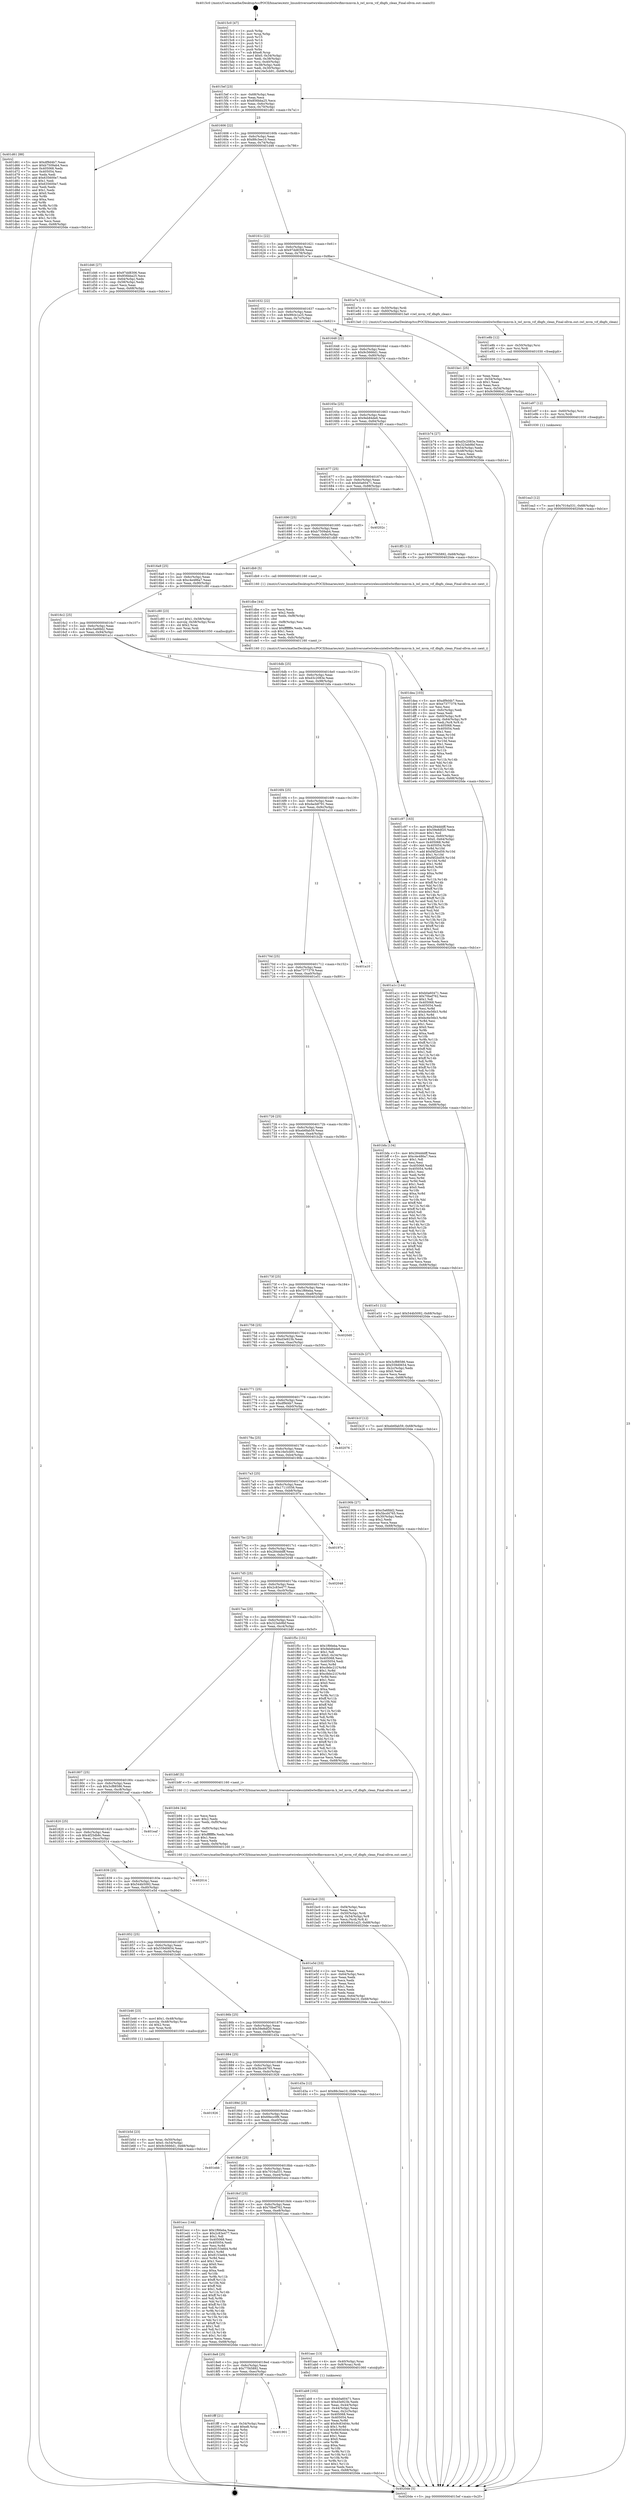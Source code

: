 digraph "0x4015c0" {
  label = "0x4015c0 (/mnt/c/Users/mathe/Desktop/tcc/POCII/binaries/extr_linuxdriversnetwirelessinteliwlwifimvmmvm.h_iwl_mvm_vif_dbgfs_clean_Final-ollvm.out::main(0))"
  labelloc = "t"
  node[shape=record]

  Entry [label="",width=0.3,height=0.3,shape=circle,fillcolor=black,style=filled]
  "0x4015ef" [label="{
     0x4015ef [23]\l
     | [instrs]\l
     &nbsp;&nbsp;0x4015ef \<+3\>: mov -0x68(%rbp),%eax\l
     &nbsp;&nbsp;0x4015f2 \<+2\>: mov %eax,%ecx\l
     &nbsp;&nbsp;0x4015f4 \<+6\>: sub $0x856bba25,%ecx\l
     &nbsp;&nbsp;0x4015fa \<+3\>: mov %eax,-0x6c(%rbp)\l
     &nbsp;&nbsp;0x4015fd \<+3\>: mov %ecx,-0x70(%rbp)\l
     &nbsp;&nbsp;0x401600 \<+6\>: je 0000000000401d61 \<main+0x7a1\>\l
  }"]
  "0x401d61" [label="{
     0x401d61 [88]\l
     | [instrs]\l
     &nbsp;&nbsp;0x401d61 \<+5\>: mov $0xdf9d4b7,%eax\l
     &nbsp;&nbsp;0x401d66 \<+5\>: mov $0xb7509ab4,%ecx\l
     &nbsp;&nbsp;0x401d6b \<+7\>: mov 0x405068,%edx\l
     &nbsp;&nbsp;0x401d72 \<+7\>: mov 0x405054,%esi\l
     &nbsp;&nbsp;0x401d79 \<+2\>: mov %edx,%edi\l
     &nbsp;&nbsp;0x401d7b \<+6\>: add $0x635600e7,%edi\l
     &nbsp;&nbsp;0x401d81 \<+3\>: sub $0x1,%edi\l
     &nbsp;&nbsp;0x401d84 \<+6\>: sub $0x635600e7,%edi\l
     &nbsp;&nbsp;0x401d8a \<+3\>: imul %edi,%edx\l
     &nbsp;&nbsp;0x401d8d \<+3\>: and $0x1,%edx\l
     &nbsp;&nbsp;0x401d90 \<+3\>: cmp $0x0,%edx\l
     &nbsp;&nbsp;0x401d93 \<+4\>: sete %r8b\l
     &nbsp;&nbsp;0x401d97 \<+3\>: cmp $0xa,%esi\l
     &nbsp;&nbsp;0x401d9a \<+4\>: setl %r9b\l
     &nbsp;&nbsp;0x401d9e \<+3\>: mov %r8b,%r10b\l
     &nbsp;&nbsp;0x401da1 \<+3\>: and %r9b,%r10b\l
     &nbsp;&nbsp;0x401da4 \<+3\>: xor %r9b,%r8b\l
     &nbsp;&nbsp;0x401da7 \<+3\>: or %r8b,%r10b\l
     &nbsp;&nbsp;0x401daa \<+4\>: test $0x1,%r10b\l
     &nbsp;&nbsp;0x401dae \<+3\>: cmovne %ecx,%eax\l
     &nbsp;&nbsp;0x401db1 \<+3\>: mov %eax,-0x68(%rbp)\l
     &nbsp;&nbsp;0x401db4 \<+5\>: jmp 00000000004020de \<main+0xb1e\>\l
  }"]
  "0x401606" [label="{
     0x401606 [22]\l
     | [instrs]\l
     &nbsp;&nbsp;0x401606 \<+5\>: jmp 000000000040160b \<main+0x4b\>\l
     &nbsp;&nbsp;0x40160b \<+3\>: mov -0x6c(%rbp),%eax\l
     &nbsp;&nbsp;0x40160e \<+5\>: sub $0x88c3ee10,%eax\l
     &nbsp;&nbsp;0x401613 \<+3\>: mov %eax,-0x74(%rbp)\l
     &nbsp;&nbsp;0x401616 \<+6\>: je 0000000000401d46 \<main+0x786\>\l
  }"]
  Exit [label="",width=0.3,height=0.3,shape=circle,fillcolor=black,style=filled,peripheries=2]
  "0x401d46" [label="{
     0x401d46 [27]\l
     | [instrs]\l
     &nbsp;&nbsp;0x401d46 \<+5\>: mov $0x97dd8306,%eax\l
     &nbsp;&nbsp;0x401d4b \<+5\>: mov $0x856bba25,%ecx\l
     &nbsp;&nbsp;0x401d50 \<+3\>: mov -0x64(%rbp),%edx\l
     &nbsp;&nbsp;0x401d53 \<+3\>: cmp -0x58(%rbp),%edx\l
     &nbsp;&nbsp;0x401d56 \<+3\>: cmovl %ecx,%eax\l
     &nbsp;&nbsp;0x401d59 \<+3\>: mov %eax,-0x68(%rbp)\l
     &nbsp;&nbsp;0x401d5c \<+5\>: jmp 00000000004020de \<main+0xb1e\>\l
  }"]
  "0x40161c" [label="{
     0x40161c [22]\l
     | [instrs]\l
     &nbsp;&nbsp;0x40161c \<+5\>: jmp 0000000000401621 \<main+0x61\>\l
     &nbsp;&nbsp;0x401621 \<+3\>: mov -0x6c(%rbp),%eax\l
     &nbsp;&nbsp;0x401624 \<+5\>: sub $0x97dd8306,%eax\l
     &nbsp;&nbsp;0x401629 \<+3\>: mov %eax,-0x78(%rbp)\l
     &nbsp;&nbsp;0x40162c \<+6\>: je 0000000000401e7e \<main+0x8be\>\l
  }"]
  "0x401901" [label="{
     0x401901\l
  }", style=dashed]
  "0x401e7e" [label="{
     0x401e7e [13]\l
     | [instrs]\l
     &nbsp;&nbsp;0x401e7e \<+4\>: mov -0x50(%rbp),%rdi\l
     &nbsp;&nbsp;0x401e82 \<+4\>: mov -0x60(%rbp),%rsi\l
     &nbsp;&nbsp;0x401e86 \<+5\>: call 00000000004013a0 \<iwl_mvm_vif_dbgfs_clean\>\l
     | [calls]\l
     &nbsp;&nbsp;0x4013a0 \{1\} (/mnt/c/Users/mathe/Desktop/tcc/POCII/binaries/extr_linuxdriversnetwirelessinteliwlwifimvmmvm.h_iwl_mvm_vif_dbgfs_clean_Final-ollvm.out::iwl_mvm_vif_dbgfs_clean)\l
  }"]
  "0x401632" [label="{
     0x401632 [22]\l
     | [instrs]\l
     &nbsp;&nbsp;0x401632 \<+5\>: jmp 0000000000401637 \<main+0x77\>\l
     &nbsp;&nbsp;0x401637 \<+3\>: mov -0x6c(%rbp),%eax\l
     &nbsp;&nbsp;0x40163a \<+5\>: sub $0x99cb1a25,%eax\l
     &nbsp;&nbsp;0x40163f \<+3\>: mov %eax,-0x7c(%rbp)\l
     &nbsp;&nbsp;0x401642 \<+6\>: je 0000000000401be1 \<main+0x621\>\l
  }"]
  "0x401fff" [label="{
     0x401fff [21]\l
     | [instrs]\l
     &nbsp;&nbsp;0x401fff \<+3\>: mov -0x34(%rbp),%eax\l
     &nbsp;&nbsp;0x402002 \<+7\>: add $0xe8,%rsp\l
     &nbsp;&nbsp;0x402009 \<+1\>: pop %rbx\l
     &nbsp;&nbsp;0x40200a \<+2\>: pop %r12\l
     &nbsp;&nbsp;0x40200c \<+2\>: pop %r13\l
     &nbsp;&nbsp;0x40200e \<+2\>: pop %r14\l
     &nbsp;&nbsp;0x402010 \<+2\>: pop %r15\l
     &nbsp;&nbsp;0x402012 \<+1\>: pop %rbp\l
     &nbsp;&nbsp;0x402013 \<+1\>: ret\l
  }"]
  "0x401be1" [label="{
     0x401be1 [25]\l
     | [instrs]\l
     &nbsp;&nbsp;0x401be1 \<+2\>: xor %eax,%eax\l
     &nbsp;&nbsp;0x401be3 \<+3\>: mov -0x54(%rbp),%ecx\l
     &nbsp;&nbsp;0x401be6 \<+3\>: sub $0x1,%eax\l
     &nbsp;&nbsp;0x401be9 \<+2\>: sub %eax,%ecx\l
     &nbsp;&nbsp;0x401beb \<+3\>: mov %ecx,-0x54(%rbp)\l
     &nbsp;&nbsp;0x401bee \<+7\>: movl $0x9c5666d1,-0x68(%rbp)\l
     &nbsp;&nbsp;0x401bf5 \<+5\>: jmp 00000000004020de \<main+0xb1e\>\l
  }"]
  "0x401648" [label="{
     0x401648 [22]\l
     | [instrs]\l
     &nbsp;&nbsp;0x401648 \<+5\>: jmp 000000000040164d \<main+0x8d\>\l
     &nbsp;&nbsp;0x40164d \<+3\>: mov -0x6c(%rbp),%eax\l
     &nbsp;&nbsp;0x401650 \<+5\>: sub $0x9c5666d1,%eax\l
     &nbsp;&nbsp;0x401655 \<+3\>: mov %eax,-0x80(%rbp)\l
     &nbsp;&nbsp;0x401658 \<+6\>: je 0000000000401b74 \<main+0x5b4\>\l
  }"]
  "0x401ea3" [label="{
     0x401ea3 [12]\l
     | [instrs]\l
     &nbsp;&nbsp;0x401ea3 \<+7\>: movl $0x7016a531,-0x68(%rbp)\l
     &nbsp;&nbsp;0x401eaa \<+5\>: jmp 00000000004020de \<main+0xb1e\>\l
  }"]
  "0x401b74" [label="{
     0x401b74 [27]\l
     | [instrs]\l
     &nbsp;&nbsp;0x401b74 \<+5\>: mov $0xd3c2083e,%eax\l
     &nbsp;&nbsp;0x401b79 \<+5\>: mov $0x323eb9bf,%ecx\l
     &nbsp;&nbsp;0x401b7e \<+3\>: mov -0x54(%rbp),%edx\l
     &nbsp;&nbsp;0x401b81 \<+3\>: cmp -0x48(%rbp),%edx\l
     &nbsp;&nbsp;0x401b84 \<+3\>: cmovl %ecx,%eax\l
     &nbsp;&nbsp;0x401b87 \<+3\>: mov %eax,-0x68(%rbp)\l
     &nbsp;&nbsp;0x401b8a \<+5\>: jmp 00000000004020de \<main+0xb1e\>\l
  }"]
  "0x40165e" [label="{
     0x40165e [25]\l
     | [instrs]\l
     &nbsp;&nbsp;0x40165e \<+5\>: jmp 0000000000401663 \<main+0xa3\>\l
     &nbsp;&nbsp;0x401663 \<+3\>: mov -0x6c(%rbp),%eax\l
     &nbsp;&nbsp;0x401666 \<+5\>: sub $0x9eb84de6,%eax\l
     &nbsp;&nbsp;0x40166b \<+6\>: mov %eax,-0x84(%rbp)\l
     &nbsp;&nbsp;0x401671 \<+6\>: je 0000000000401ff3 \<main+0xa33\>\l
  }"]
  "0x401e97" [label="{
     0x401e97 [12]\l
     | [instrs]\l
     &nbsp;&nbsp;0x401e97 \<+4\>: mov -0x60(%rbp),%rsi\l
     &nbsp;&nbsp;0x401e9b \<+3\>: mov %rsi,%rdi\l
     &nbsp;&nbsp;0x401e9e \<+5\>: call 0000000000401030 \<free@plt\>\l
     | [calls]\l
     &nbsp;&nbsp;0x401030 \{1\} (unknown)\l
  }"]
  "0x401ff3" [label="{
     0x401ff3 [12]\l
     | [instrs]\l
     &nbsp;&nbsp;0x401ff3 \<+7\>: movl $0x77f45892,-0x68(%rbp)\l
     &nbsp;&nbsp;0x401ffa \<+5\>: jmp 00000000004020de \<main+0xb1e\>\l
  }"]
  "0x401677" [label="{
     0x401677 [25]\l
     | [instrs]\l
     &nbsp;&nbsp;0x401677 \<+5\>: jmp 000000000040167c \<main+0xbc\>\l
     &nbsp;&nbsp;0x40167c \<+3\>: mov -0x6c(%rbp),%eax\l
     &nbsp;&nbsp;0x40167f \<+5\>: sub $0xb0a60471,%eax\l
     &nbsp;&nbsp;0x401684 \<+6\>: mov %eax,-0x88(%rbp)\l
     &nbsp;&nbsp;0x40168a \<+6\>: je 000000000040202c \<main+0xa6c\>\l
  }"]
  "0x401e8b" [label="{
     0x401e8b [12]\l
     | [instrs]\l
     &nbsp;&nbsp;0x401e8b \<+4\>: mov -0x50(%rbp),%rsi\l
     &nbsp;&nbsp;0x401e8f \<+3\>: mov %rsi,%rdi\l
     &nbsp;&nbsp;0x401e92 \<+5\>: call 0000000000401030 \<free@plt\>\l
     | [calls]\l
     &nbsp;&nbsp;0x401030 \{1\} (unknown)\l
  }"]
  "0x40202c" [label="{
     0x40202c\l
  }", style=dashed]
  "0x401690" [label="{
     0x401690 [25]\l
     | [instrs]\l
     &nbsp;&nbsp;0x401690 \<+5\>: jmp 0000000000401695 \<main+0xd5\>\l
     &nbsp;&nbsp;0x401695 \<+3\>: mov -0x6c(%rbp),%eax\l
     &nbsp;&nbsp;0x401698 \<+5\>: sub $0xb7509ab4,%eax\l
     &nbsp;&nbsp;0x40169d \<+6\>: mov %eax,-0x8c(%rbp)\l
     &nbsp;&nbsp;0x4016a3 \<+6\>: je 0000000000401db9 \<main+0x7f9\>\l
  }"]
  "0x401dea" [label="{
     0x401dea [103]\l
     | [instrs]\l
     &nbsp;&nbsp;0x401dea \<+5\>: mov $0xdf9d4b7,%ecx\l
     &nbsp;&nbsp;0x401def \<+5\>: mov $0xe7377379,%edx\l
     &nbsp;&nbsp;0x401df4 \<+2\>: xor %esi,%esi\l
     &nbsp;&nbsp;0x401df6 \<+6\>: mov -0xfc(%rbp),%edi\l
     &nbsp;&nbsp;0x401dfc \<+3\>: imul %eax,%edi\l
     &nbsp;&nbsp;0x401dff \<+4\>: mov -0x60(%rbp),%r8\l
     &nbsp;&nbsp;0x401e03 \<+4\>: movslq -0x64(%rbp),%r9\l
     &nbsp;&nbsp;0x401e07 \<+4\>: mov %edi,(%r8,%r9,4)\l
     &nbsp;&nbsp;0x401e0b \<+7\>: mov 0x405068,%eax\l
     &nbsp;&nbsp;0x401e12 \<+7\>: mov 0x405054,%edi\l
     &nbsp;&nbsp;0x401e19 \<+3\>: sub $0x1,%esi\l
     &nbsp;&nbsp;0x401e1c \<+3\>: mov %eax,%r10d\l
     &nbsp;&nbsp;0x401e1f \<+3\>: add %esi,%r10d\l
     &nbsp;&nbsp;0x401e22 \<+4\>: imul %r10d,%eax\l
     &nbsp;&nbsp;0x401e26 \<+3\>: and $0x1,%eax\l
     &nbsp;&nbsp;0x401e29 \<+3\>: cmp $0x0,%eax\l
     &nbsp;&nbsp;0x401e2c \<+4\>: sete %r11b\l
     &nbsp;&nbsp;0x401e30 \<+3\>: cmp $0xa,%edi\l
     &nbsp;&nbsp;0x401e33 \<+3\>: setl %bl\l
     &nbsp;&nbsp;0x401e36 \<+3\>: mov %r11b,%r14b\l
     &nbsp;&nbsp;0x401e39 \<+3\>: and %bl,%r14b\l
     &nbsp;&nbsp;0x401e3c \<+3\>: xor %bl,%r11b\l
     &nbsp;&nbsp;0x401e3f \<+3\>: or %r11b,%r14b\l
     &nbsp;&nbsp;0x401e42 \<+4\>: test $0x1,%r14b\l
     &nbsp;&nbsp;0x401e46 \<+3\>: cmovne %edx,%ecx\l
     &nbsp;&nbsp;0x401e49 \<+3\>: mov %ecx,-0x68(%rbp)\l
     &nbsp;&nbsp;0x401e4c \<+5\>: jmp 00000000004020de \<main+0xb1e\>\l
  }"]
  "0x401db9" [label="{
     0x401db9 [5]\l
     | [instrs]\l
     &nbsp;&nbsp;0x401db9 \<+5\>: call 0000000000401160 \<next_i\>\l
     | [calls]\l
     &nbsp;&nbsp;0x401160 \{1\} (/mnt/c/Users/mathe/Desktop/tcc/POCII/binaries/extr_linuxdriversnetwirelessinteliwlwifimvmmvm.h_iwl_mvm_vif_dbgfs_clean_Final-ollvm.out::next_i)\l
  }"]
  "0x4016a9" [label="{
     0x4016a9 [25]\l
     | [instrs]\l
     &nbsp;&nbsp;0x4016a9 \<+5\>: jmp 00000000004016ae \<main+0xee\>\l
     &nbsp;&nbsp;0x4016ae \<+3\>: mov -0x6c(%rbp),%eax\l
     &nbsp;&nbsp;0x4016b1 \<+5\>: sub $0xc4e486a7,%eax\l
     &nbsp;&nbsp;0x4016b6 \<+6\>: mov %eax,-0x90(%rbp)\l
     &nbsp;&nbsp;0x4016bc \<+6\>: je 0000000000401c80 \<main+0x6c0\>\l
  }"]
  "0x401dbe" [label="{
     0x401dbe [44]\l
     | [instrs]\l
     &nbsp;&nbsp;0x401dbe \<+2\>: xor %ecx,%ecx\l
     &nbsp;&nbsp;0x401dc0 \<+5\>: mov $0x2,%edx\l
     &nbsp;&nbsp;0x401dc5 \<+6\>: mov %edx,-0xf8(%rbp)\l
     &nbsp;&nbsp;0x401dcb \<+1\>: cltd\l
     &nbsp;&nbsp;0x401dcc \<+6\>: mov -0xf8(%rbp),%esi\l
     &nbsp;&nbsp;0x401dd2 \<+2\>: idiv %esi\l
     &nbsp;&nbsp;0x401dd4 \<+6\>: imul $0xfffffffe,%edx,%edx\l
     &nbsp;&nbsp;0x401dda \<+3\>: sub $0x1,%ecx\l
     &nbsp;&nbsp;0x401ddd \<+2\>: sub %ecx,%edx\l
     &nbsp;&nbsp;0x401ddf \<+6\>: mov %edx,-0xfc(%rbp)\l
     &nbsp;&nbsp;0x401de5 \<+5\>: call 0000000000401160 \<next_i\>\l
     | [calls]\l
     &nbsp;&nbsp;0x401160 \{1\} (/mnt/c/Users/mathe/Desktop/tcc/POCII/binaries/extr_linuxdriversnetwirelessinteliwlwifimvmmvm.h_iwl_mvm_vif_dbgfs_clean_Final-ollvm.out::next_i)\l
  }"]
  "0x401c80" [label="{
     0x401c80 [23]\l
     | [instrs]\l
     &nbsp;&nbsp;0x401c80 \<+7\>: movl $0x1,-0x58(%rbp)\l
     &nbsp;&nbsp;0x401c87 \<+4\>: movslq -0x58(%rbp),%rax\l
     &nbsp;&nbsp;0x401c8b \<+4\>: shl $0x2,%rax\l
     &nbsp;&nbsp;0x401c8f \<+3\>: mov %rax,%rdi\l
     &nbsp;&nbsp;0x401c92 \<+5\>: call 0000000000401050 \<malloc@plt\>\l
     | [calls]\l
     &nbsp;&nbsp;0x401050 \{1\} (unknown)\l
  }"]
  "0x4016c2" [label="{
     0x4016c2 [25]\l
     | [instrs]\l
     &nbsp;&nbsp;0x4016c2 \<+5\>: jmp 00000000004016c7 \<main+0x107\>\l
     &nbsp;&nbsp;0x4016c7 \<+3\>: mov -0x6c(%rbp),%eax\l
     &nbsp;&nbsp;0x4016ca \<+5\>: sub $0xc5a6fdd2,%eax\l
     &nbsp;&nbsp;0x4016cf \<+6\>: mov %eax,-0x94(%rbp)\l
     &nbsp;&nbsp;0x4016d5 \<+6\>: je 0000000000401a1c \<main+0x45c\>\l
  }"]
  "0x401c97" [label="{
     0x401c97 [163]\l
     | [instrs]\l
     &nbsp;&nbsp;0x401c97 \<+5\>: mov $0x284dddff,%ecx\l
     &nbsp;&nbsp;0x401c9c \<+5\>: mov $0x59e8df20,%edx\l
     &nbsp;&nbsp;0x401ca1 \<+3\>: mov $0x1,%sil\l
     &nbsp;&nbsp;0x401ca4 \<+4\>: mov %rax,-0x60(%rbp)\l
     &nbsp;&nbsp;0x401ca8 \<+7\>: movl $0x0,-0x64(%rbp)\l
     &nbsp;&nbsp;0x401caf \<+8\>: mov 0x405068,%r8d\l
     &nbsp;&nbsp;0x401cb7 \<+8\>: mov 0x405054,%r9d\l
     &nbsp;&nbsp;0x401cbf \<+3\>: mov %r8d,%r10d\l
     &nbsp;&nbsp;0x401cc2 \<+7\>: add $0xf4f2bd59,%r10d\l
     &nbsp;&nbsp;0x401cc9 \<+4\>: sub $0x1,%r10d\l
     &nbsp;&nbsp;0x401ccd \<+7\>: sub $0xf4f2bd59,%r10d\l
     &nbsp;&nbsp;0x401cd4 \<+4\>: imul %r10d,%r8d\l
     &nbsp;&nbsp;0x401cd8 \<+4\>: and $0x1,%r8d\l
     &nbsp;&nbsp;0x401cdc \<+4\>: cmp $0x0,%r8d\l
     &nbsp;&nbsp;0x401ce0 \<+4\>: sete %r11b\l
     &nbsp;&nbsp;0x401ce4 \<+4\>: cmp $0xa,%r9d\l
     &nbsp;&nbsp;0x401ce8 \<+3\>: setl %bl\l
     &nbsp;&nbsp;0x401ceb \<+3\>: mov %r11b,%r14b\l
     &nbsp;&nbsp;0x401cee \<+4\>: xor $0xff,%r14b\l
     &nbsp;&nbsp;0x401cf2 \<+3\>: mov %bl,%r15b\l
     &nbsp;&nbsp;0x401cf5 \<+4\>: xor $0xff,%r15b\l
     &nbsp;&nbsp;0x401cf9 \<+4\>: xor $0x1,%sil\l
     &nbsp;&nbsp;0x401cfd \<+3\>: mov %r14b,%r12b\l
     &nbsp;&nbsp;0x401d00 \<+4\>: and $0xff,%r12b\l
     &nbsp;&nbsp;0x401d04 \<+3\>: and %sil,%r11b\l
     &nbsp;&nbsp;0x401d07 \<+3\>: mov %r15b,%r13b\l
     &nbsp;&nbsp;0x401d0a \<+4\>: and $0xff,%r13b\l
     &nbsp;&nbsp;0x401d0e \<+3\>: and %sil,%bl\l
     &nbsp;&nbsp;0x401d11 \<+3\>: or %r11b,%r12b\l
     &nbsp;&nbsp;0x401d14 \<+3\>: or %bl,%r13b\l
     &nbsp;&nbsp;0x401d17 \<+3\>: xor %r13b,%r12b\l
     &nbsp;&nbsp;0x401d1a \<+3\>: or %r15b,%r14b\l
     &nbsp;&nbsp;0x401d1d \<+4\>: xor $0xff,%r14b\l
     &nbsp;&nbsp;0x401d21 \<+4\>: or $0x1,%sil\l
     &nbsp;&nbsp;0x401d25 \<+3\>: and %sil,%r14b\l
     &nbsp;&nbsp;0x401d28 \<+3\>: or %r14b,%r12b\l
     &nbsp;&nbsp;0x401d2b \<+4\>: test $0x1,%r12b\l
     &nbsp;&nbsp;0x401d2f \<+3\>: cmovne %edx,%ecx\l
     &nbsp;&nbsp;0x401d32 \<+3\>: mov %ecx,-0x68(%rbp)\l
     &nbsp;&nbsp;0x401d35 \<+5\>: jmp 00000000004020de \<main+0xb1e\>\l
  }"]
  "0x401a1c" [label="{
     0x401a1c [144]\l
     | [instrs]\l
     &nbsp;&nbsp;0x401a1c \<+5\>: mov $0xb0a60471,%eax\l
     &nbsp;&nbsp;0x401a21 \<+5\>: mov $0x70bef762,%ecx\l
     &nbsp;&nbsp;0x401a26 \<+2\>: mov $0x1,%dl\l
     &nbsp;&nbsp;0x401a28 \<+7\>: mov 0x405068,%esi\l
     &nbsp;&nbsp;0x401a2f \<+7\>: mov 0x405054,%edi\l
     &nbsp;&nbsp;0x401a36 \<+3\>: mov %esi,%r8d\l
     &nbsp;&nbsp;0x401a39 \<+7\>: add $0xbc6e56b3,%r8d\l
     &nbsp;&nbsp;0x401a40 \<+4\>: sub $0x1,%r8d\l
     &nbsp;&nbsp;0x401a44 \<+7\>: sub $0xbc6e56b3,%r8d\l
     &nbsp;&nbsp;0x401a4b \<+4\>: imul %r8d,%esi\l
     &nbsp;&nbsp;0x401a4f \<+3\>: and $0x1,%esi\l
     &nbsp;&nbsp;0x401a52 \<+3\>: cmp $0x0,%esi\l
     &nbsp;&nbsp;0x401a55 \<+4\>: sete %r9b\l
     &nbsp;&nbsp;0x401a59 \<+3\>: cmp $0xa,%edi\l
     &nbsp;&nbsp;0x401a5c \<+4\>: setl %r10b\l
     &nbsp;&nbsp;0x401a60 \<+3\>: mov %r9b,%r11b\l
     &nbsp;&nbsp;0x401a63 \<+4\>: xor $0xff,%r11b\l
     &nbsp;&nbsp;0x401a67 \<+3\>: mov %r10b,%bl\l
     &nbsp;&nbsp;0x401a6a \<+3\>: xor $0xff,%bl\l
     &nbsp;&nbsp;0x401a6d \<+3\>: xor $0x1,%dl\l
     &nbsp;&nbsp;0x401a70 \<+3\>: mov %r11b,%r14b\l
     &nbsp;&nbsp;0x401a73 \<+4\>: and $0xff,%r14b\l
     &nbsp;&nbsp;0x401a77 \<+3\>: and %dl,%r9b\l
     &nbsp;&nbsp;0x401a7a \<+3\>: mov %bl,%r15b\l
     &nbsp;&nbsp;0x401a7d \<+4\>: and $0xff,%r15b\l
     &nbsp;&nbsp;0x401a81 \<+3\>: and %dl,%r10b\l
     &nbsp;&nbsp;0x401a84 \<+3\>: or %r9b,%r14b\l
     &nbsp;&nbsp;0x401a87 \<+3\>: or %r10b,%r15b\l
     &nbsp;&nbsp;0x401a8a \<+3\>: xor %r15b,%r14b\l
     &nbsp;&nbsp;0x401a8d \<+3\>: or %bl,%r11b\l
     &nbsp;&nbsp;0x401a90 \<+4\>: xor $0xff,%r11b\l
     &nbsp;&nbsp;0x401a94 \<+3\>: or $0x1,%dl\l
     &nbsp;&nbsp;0x401a97 \<+3\>: and %dl,%r11b\l
     &nbsp;&nbsp;0x401a9a \<+3\>: or %r11b,%r14b\l
     &nbsp;&nbsp;0x401a9d \<+4\>: test $0x1,%r14b\l
     &nbsp;&nbsp;0x401aa1 \<+3\>: cmovne %ecx,%eax\l
     &nbsp;&nbsp;0x401aa4 \<+3\>: mov %eax,-0x68(%rbp)\l
     &nbsp;&nbsp;0x401aa7 \<+5\>: jmp 00000000004020de \<main+0xb1e\>\l
  }"]
  "0x4016db" [label="{
     0x4016db [25]\l
     | [instrs]\l
     &nbsp;&nbsp;0x4016db \<+5\>: jmp 00000000004016e0 \<main+0x120\>\l
     &nbsp;&nbsp;0x4016e0 \<+3\>: mov -0x6c(%rbp),%eax\l
     &nbsp;&nbsp;0x4016e3 \<+5\>: sub $0xd3c2083e,%eax\l
     &nbsp;&nbsp;0x4016e8 \<+6\>: mov %eax,-0x98(%rbp)\l
     &nbsp;&nbsp;0x4016ee \<+6\>: je 0000000000401bfa \<main+0x63a\>\l
  }"]
  "0x401bc0" [label="{
     0x401bc0 [33]\l
     | [instrs]\l
     &nbsp;&nbsp;0x401bc0 \<+6\>: mov -0xf4(%rbp),%ecx\l
     &nbsp;&nbsp;0x401bc6 \<+3\>: imul %eax,%ecx\l
     &nbsp;&nbsp;0x401bc9 \<+4\>: mov -0x50(%rbp),%rdi\l
     &nbsp;&nbsp;0x401bcd \<+4\>: movslq -0x54(%rbp),%r8\l
     &nbsp;&nbsp;0x401bd1 \<+4\>: mov %ecx,(%rdi,%r8,4)\l
     &nbsp;&nbsp;0x401bd5 \<+7\>: movl $0x99cb1a25,-0x68(%rbp)\l
     &nbsp;&nbsp;0x401bdc \<+5\>: jmp 00000000004020de \<main+0xb1e\>\l
  }"]
  "0x401bfa" [label="{
     0x401bfa [134]\l
     | [instrs]\l
     &nbsp;&nbsp;0x401bfa \<+5\>: mov $0x284dddff,%eax\l
     &nbsp;&nbsp;0x401bff \<+5\>: mov $0xc4e486a7,%ecx\l
     &nbsp;&nbsp;0x401c04 \<+2\>: mov $0x1,%dl\l
     &nbsp;&nbsp;0x401c06 \<+2\>: xor %esi,%esi\l
     &nbsp;&nbsp;0x401c08 \<+7\>: mov 0x405068,%edi\l
     &nbsp;&nbsp;0x401c0f \<+8\>: mov 0x405054,%r8d\l
     &nbsp;&nbsp;0x401c17 \<+3\>: sub $0x1,%esi\l
     &nbsp;&nbsp;0x401c1a \<+3\>: mov %edi,%r9d\l
     &nbsp;&nbsp;0x401c1d \<+3\>: add %esi,%r9d\l
     &nbsp;&nbsp;0x401c20 \<+4\>: imul %r9d,%edi\l
     &nbsp;&nbsp;0x401c24 \<+3\>: and $0x1,%edi\l
     &nbsp;&nbsp;0x401c27 \<+3\>: cmp $0x0,%edi\l
     &nbsp;&nbsp;0x401c2a \<+4\>: sete %r10b\l
     &nbsp;&nbsp;0x401c2e \<+4\>: cmp $0xa,%r8d\l
     &nbsp;&nbsp;0x401c32 \<+4\>: setl %r11b\l
     &nbsp;&nbsp;0x401c36 \<+3\>: mov %r10b,%bl\l
     &nbsp;&nbsp;0x401c39 \<+3\>: xor $0xff,%bl\l
     &nbsp;&nbsp;0x401c3c \<+3\>: mov %r11b,%r14b\l
     &nbsp;&nbsp;0x401c3f \<+4\>: xor $0xff,%r14b\l
     &nbsp;&nbsp;0x401c43 \<+3\>: xor $0x0,%dl\l
     &nbsp;&nbsp;0x401c46 \<+3\>: mov %bl,%r15b\l
     &nbsp;&nbsp;0x401c49 \<+4\>: and $0x0,%r15b\l
     &nbsp;&nbsp;0x401c4d \<+3\>: and %dl,%r10b\l
     &nbsp;&nbsp;0x401c50 \<+3\>: mov %r14b,%r12b\l
     &nbsp;&nbsp;0x401c53 \<+4\>: and $0x0,%r12b\l
     &nbsp;&nbsp;0x401c57 \<+3\>: and %dl,%r11b\l
     &nbsp;&nbsp;0x401c5a \<+3\>: or %r10b,%r15b\l
     &nbsp;&nbsp;0x401c5d \<+3\>: or %r11b,%r12b\l
     &nbsp;&nbsp;0x401c60 \<+3\>: xor %r12b,%r15b\l
     &nbsp;&nbsp;0x401c63 \<+3\>: or %r14b,%bl\l
     &nbsp;&nbsp;0x401c66 \<+3\>: xor $0xff,%bl\l
     &nbsp;&nbsp;0x401c69 \<+3\>: or $0x0,%dl\l
     &nbsp;&nbsp;0x401c6c \<+2\>: and %dl,%bl\l
     &nbsp;&nbsp;0x401c6e \<+3\>: or %bl,%r15b\l
     &nbsp;&nbsp;0x401c71 \<+4\>: test $0x1,%r15b\l
     &nbsp;&nbsp;0x401c75 \<+3\>: cmovne %ecx,%eax\l
     &nbsp;&nbsp;0x401c78 \<+3\>: mov %eax,-0x68(%rbp)\l
     &nbsp;&nbsp;0x401c7b \<+5\>: jmp 00000000004020de \<main+0xb1e\>\l
  }"]
  "0x4016f4" [label="{
     0x4016f4 [25]\l
     | [instrs]\l
     &nbsp;&nbsp;0x4016f4 \<+5\>: jmp 00000000004016f9 \<main+0x139\>\l
     &nbsp;&nbsp;0x4016f9 \<+3\>: mov -0x6c(%rbp),%eax\l
     &nbsp;&nbsp;0x4016fc \<+5\>: sub $0xdacb8791,%eax\l
     &nbsp;&nbsp;0x401701 \<+6\>: mov %eax,-0x9c(%rbp)\l
     &nbsp;&nbsp;0x401707 \<+6\>: je 0000000000401a10 \<main+0x450\>\l
  }"]
  "0x401b94" [label="{
     0x401b94 [44]\l
     | [instrs]\l
     &nbsp;&nbsp;0x401b94 \<+2\>: xor %ecx,%ecx\l
     &nbsp;&nbsp;0x401b96 \<+5\>: mov $0x2,%edx\l
     &nbsp;&nbsp;0x401b9b \<+6\>: mov %edx,-0xf0(%rbp)\l
     &nbsp;&nbsp;0x401ba1 \<+1\>: cltd\l
     &nbsp;&nbsp;0x401ba2 \<+6\>: mov -0xf0(%rbp),%esi\l
     &nbsp;&nbsp;0x401ba8 \<+2\>: idiv %esi\l
     &nbsp;&nbsp;0x401baa \<+6\>: imul $0xfffffffe,%edx,%edx\l
     &nbsp;&nbsp;0x401bb0 \<+3\>: sub $0x1,%ecx\l
     &nbsp;&nbsp;0x401bb3 \<+2\>: sub %ecx,%edx\l
     &nbsp;&nbsp;0x401bb5 \<+6\>: mov %edx,-0xf4(%rbp)\l
     &nbsp;&nbsp;0x401bbb \<+5\>: call 0000000000401160 \<next_i\>\l
     | [calls]\l
     &nbsp;&nbsp;0x401160 \{1\} (/mnt/c/Users/mathe/Desktop/tcc/POCII/binaries/extr_linuxdriversnetwirelessinteliwlwifimvmmvm.h_iwl_mvm_vif_dbgfs_clean_Final-ollvm.out::next_i)\l
  }"]
  "0x401a10" [label="{
     0x401a10\l
  }", style=dashed]
  "0x40170d" [label="{
     0x40170d [25]\l
     | [instrs]\l
     &nbsp;&nbsp;0x40170d \<+5\>: jmp 0000000000401712 \<main+0x152\>\l
     &nbsp;&nbsp;0x401712 \<+3\>: mov -0x6c(%rbp),%eax\l
     &nbsp;&nbsp;0x401715 \<+5\>: sub $0xe7377379,%eax\l
     &nbsp;&nbsp;0x40171a \<+6\>: mov %eax,-0xa0(%rbp)\l
     &nbsp;&nbsp;0x401720 \<+6\>: je 0000000000401e51 \<main+0x891\>\l
  }"]
  "0x401b5d" [label="{
     0x401b5d [23]\l
     | [instrs]\l
     &nbsp;&nbsp;0x401b5d \<+4\>: mov %rax,-0x50(%rbp)\l
     &nbsp;&nbsp;0x401b61 \<+7\>: movl $0x0,-0x54(%rbp)\l
     &nbsp;&nbsp;0x401b68 \<+7\>: movl $0x9c5666d1,-0x68(%rbp)\l
     &nbsp;&nbsp;0x401b6f \<+5\>: jmp 00000000004020de \<main+0xb1e\>\l
  }"]
  "0x401e51" [label="{
     0x401e51 [12]\l
     | [instrs]\l
     &nbsp;&nbsp;0x401e51 \<+7\>: movl $0x544b5092,-0x68(%rbp)\l
     &nbsp;&nbsp;0x401e58 \<+5\>: jmp 00000000004020de \<main+0xb1e\>\l
  }"]
  "0x401726" [label="{
     0x401726 [25]\l
     | [instrs]\l
     &nbsp;&nbsp;0x401726 \<+5\>: jmp 000000000040172b \<main+0x16b\>\l
     &nbsp;&nbsp;0x40172b \<+3\>: mov -0x6c(%rbp),%eax\l
     &nbsp;&nbsp;0x40172e \<+5\>: sub $0xeb6fab59,%eax\l
     &nbsp;&nbsp;0x401733 \<+6\>: mov %eax,-0xa4(%rbp)\l
     &nbsp;&nbsp;0x401739 \<+6\>: je 0000000000401b2b \<main+0x56b\>\l
  }"]
  "0x401ab9" [label="{
     0x401ab9 [102]\l
     | [instrs]\l
     &nbsp;&nbsp;0x401ab9 \<+5\>: mov $0xb0a60471,%ecx\l
     &nbsp;&nbsp;0x401abe \<+5\>: mov $0xd3e923b,%edx\l
     &nbsp;&nbsp;0x401ac3 \<+3\>: mov %eax,-0x44(%rbp)\l
     &nbsp;&nbsp;0x401ac6 \<+3\>: mov -0x44(%rbp),%eax\l
     &nbsp;&nbsp;0x401ac9 \<+3\>: mov %eax,-0x2c(%rbp)\l
     &nbsp;&nbsp;0x401acc \<+7\>: mov 0x405068,%eax\l
     &nbsp;&nbsp;0x401ad3 \<+7\>: mov 0x405054,%esi\l
     &nbsp;&nbsp;0x401ada \<+3\>: mov %eax,%r8d\l
     &nbsp;&nbsp;0x401add \<+7\>: add $0x9c83404c,%r8d\l
     &nbsp;&nbsp;0x401ae4 \<+4\>: sub $0x1,%r8d\l
     &nbsp;&nbsp;0x401ae8 \<+7\>: sub $0x9c83404c,%r8d\l
     &nbsp;&nbsp;0x401aef \<+4\>: imul %r8d,%eax\l
     &nbsp;&nbsp;0x401af3 \<+3\>: and $0x1,%eax\l
     &nbsp;&nbsp;0x401af6 \<+3\>: cmp $0x0,%eax\l
     &nbsp;&nbsp;0x401af9 \<+4\>: sete %r9b\l
     &nbsp;&nbsp;0x401afd \<+3\>: cmp $0xa,%esi\l
     &nbsp;&nbsp;0x401b00 \<+4\>: setl %r10b\l
     &nbsp;&nbsp;0x401b04 \<+3\>: mov %r9b,%r11b\l
     &nbsp;&nbsp;0x401b07 \<+3\>: and %r10b,%r11b\l
     &nbsp;&nbsp;0x401b0a \<+3\>: xor %r10b,%r9b\l
     &nbsp;&nbsp;0x401b0d \<+3\>: or %r9b,%r11b\l
     &nbsp;&nbsp;0x401b10 \<+4\>: test $0x1,%r11b\l
     &nbsp;&nbsp;0x401b14 \<+3\>: cmovne %edx,%ecx\l
     &nbsp;&nbsp;0x401b17 \<+3\>: mov %ecx,-0x68(%rbp)\l
     &nbsp;&nbsp;0x401b1a \<+5\>: jmp 00000000004020de \<main+0xb1e\>\l
  }"]
  "0x401b2b" [label="{
     0x401b2b [27]\l
     | [instrs]\l
     &nbsp;&nbsp;0x401b2b \<+5\>: mov $0x3cf88586,%eax\l
     &nbsp;&nbsp;0x401b30 \<+5\>: mov $0x559d0654,%ecx\l
     &nbsp;&nbsp;0x401b35 \<+3\>: mov -0x2c(%rbp),%edx\l
     &nbsp;&nbsp;0x401b38 \<+3\>: cmp $0x0,%edx\l
     &nbsp;&nbsp;0x401b3b \<+3\>: cmove %ecx,%eax\l
     &nbsp;&nbsp;0x401b3e \<+3\>: mov %eax,-0x68(%rbp)\l
     &nbsp;&nbsp;0x401b41 \<+5\>: jmp 00000000004020de \<main+0xb1e\>\l
  }"]
  "0x40173f" [label="{
     0x40173f [25]\l
     | [instrs]\l
     &nbsp;&nbsp;0x40173f \<+5\>: jmp 0000000000401744 \<main+0x184\>\l
     &nbsp;&nbsp;0x401744 \<+3\>: mov -0x6c(%rbp),%eax\l
     &nbsp;&nbsp;0x401747 \<+5\>: sub $0x1f66eba,%eax\l
     &nbsp;&nbsp;0x40174c \<+6\>: mov %eax,-0xa8(%rbp)\l
     &nbsp;&nbsp;0x401752 \<+6\>: je 00000000004020d0 \<main+0xb10\>\l
  }"]
  "0x4018e8" [label="{
     0x4018e8 [25]\l
     | [instrs]\l
     &nbsp;&nbsp;0x4018e8 \<+5\>: jmp 00000000004018ed \<main+0x32d\>\l
     &nbsp;&nbsp;0x4018ed \<+3\>: mov -0x6c(%rbp),%eax\l
     &nbsp;&nbsp;0x4018f0 \<+5\>: sub $0x77f45892,%eax\l
     &nbsp;&nbsp;0x4018f5 \<+6\>: mov %eax,-0xec(%rbp)\l
     &nbsp;&nbsp;0x4018fb \<+6\>: je 0000000000401fff \<main+0xa3f\>\l
  }"]
  "0x4020d0" [label="{
     0x4020d0\l
  }", style=dashed]
  "0x401758" [label="{
     0x401758 [25]\l
     | [instrs]\l
     &nbsp;&nbsp;0x401758 \<+5\>: jmp 000000000040175d \<main+0x19d\>\l
     &nbsp;&nbsp;0x40175d \<+3\>: mov -0x6c(%rbp),%eax\l
     &nbsp;&nbsp;0x401760 \<+5\>: sub $0xd3e923b,%eax\l
     &nbsp;&nbsp;0x401765 \<+6\>: mov %eax,-0xac(%rbp)\l
     &nbsp;&nbsp;0x40176b \<+6\>: je 0000000000401b1f \<main+0x55f\>\l
  }"]
  "0x401aac" [label="{
     0x401aac [13]\l
     | [instrs]\l
     &nbsp;&nbsp;0x401aac \<+4\>: mov -0x40(%rbp),%rax\l
     &nbsp;&nbsp;0x401ab0 \<+4\>: mov 0x8(%rax),%rdi\l
     &nbsp;&nbsp;0x401ab4 \<+5\>: call 0000000000401060 \<atoi@plt\>\l
     | [calls]\l
     &nbsp;&nbsp;0x401060 \{1\} (unknown)\l
  }"]
  "0x401b1f" [label="{
     0x401b1f [12]\l
     | [instrs]\l
     &nbsp;&nbsp;0x401b1f \<+7\>: movl $0xeb6fab59,-0x68(%rbp)\l
     &nbsp;&nbsp;0x401b26 \<+5\>: jmp 00000000004020de \<main+0xb1e\>\l
  }"]
  "0x401771" [label="{
     0x401771 [25]\l
     | [instrs]\l
     &nbsp;&nbsp;0x401771 \<+5\>: jmp 0000000000401776 \<main+0x1b6\>\l
     &nbsp;&nbsp;0x401776 \<+3\>: mov -0x6c(%rbp),%eax\l
     &nbsp;&nbsp;0x401779 \<+5\>: sub $0xdf9d4b7,%eax\l
     &nbsp;&nbsp;0x40177e \<+6\>: mov %eax,-0xb0(%rbp)\l
     &nbsp;&nbsp;0x401784 \<+6\>: je 0000000000402076 \<main+0xab6\>\l
  }"]
  "0x4018cf" [label="{
     0x4018cf [25]\l
     | [instrs]\l
     &nbsp;&nbsp;0x4018cf \<+5\>: jmp 00000000004018d4 \<main+0x314\>\l
     &nbsp;&nbsp;0x4018d4 \<+3\>: mov -0x6c(%rbp),%eax\l
     &nbsp;&nbsp;0x4018d7 \<+5\>: sub $0x70bef762,%eax\l
     &nbsp;&nbsp;0x4018dc \<+6\>: mov %eax,-0xe8(%rbp)\l
     &nbsp;&nbsp;0x4018e2 \<+6\>: je 0000000000401aac \<main+0x4ec\>\l
  }"]
  "0x402076" [label="{
     0x402076\l
  }", style=dashed]
  "0x40178a" [label="{
     0x40178a [25]\l
     | [instrs]\l
     &nbsp;&nbsp;0x40178a \<+5\>: jmp 000000000040178f \<main+0x1cf\>\l
     &nbsp;&nbsp;0x40178f \<+3\>: mov -0x6c(%rbp),%eax\l
     &nbsp;&nbsp;0x401792 \<+5\>: sub $0x16e5cb91,%eax\l
     &nbsp;&nbsp;0x401797 \<+6\>: mov %eax,-0xb4(%rbp)\l
     &nbsp;&nbsp;0x40179d \<+6\>: je 000000000040190b \<main+0x34b\>\l
  }"]
  "0x401ecc" [label="{
     0x401ecc [144]\l
     | [instrs]\l
     &nbsp;&nbsp;0x401ecc \<+5\>: mov $0x1f66eba,%eax\l
     &nbsp;&nbsp;0x401ed1 \<+5\>: mov $0x2c83e477,%ecx\l
     &nbsp;&nbsp;0x401ed6 \<+2\>: mov $0x1,%dl\l
     &nbsp;&nbsp;0x401ed8 \<+7\>: mov 0x405068,%esi\l
     &nbsp;&nbsp;0x401edf \<+7\>: mov 0x405054,%edi\l
     &nbsp;&nbsp;0x401ee6 \<+3\>: mov %esi,%r8d\l
     &nbsp;&nbsp;0x401ee9 \<+7\>: add $0x8153efd4,%r8d\l
     &nbsp;&nbsp;0x401ef0 \<+4\>: sub $0x1,%r8d\l
     &nbsp;&nbsp;0x401ef4 \<+7\>: sub $0x8153efd4,%r8d\l
     &nbsp;&nbsp;0x401efb \<+4\>: imul %r8d,%esi\l
     &nbsp;&nbsp;0x401eff \<+3\>: and $0x1,%esi\l
     &nbsp;&nbsp;0x401f02 \<+3\>: cmp $0x0,%esi\l
     &nbsp;&nbsp;0x401f05 \<+4\>: sete %r9b\l
     &nbsp;&nbsp;0x401f09 \<+3\>: cmp $0xa,%edi\l
     &nbsp;&nbsp;0x401f0c \<+4\>: setl %r10b\l
     &nbsp;&nbsp;0x401f10 \<+3\>: mov %r9b,%r11b\l
     &nbsp;&nbsp;0x401f13 \<+4\>: xor $0xff,%r11b\l
     &nbsp;&nbsp;0x401f17 \<+3\>: mov %r10b,%bl\l
     &nbsp;&nbsp;0x401f1a \<+3\>: xor $0xff,%bl\l
     &nbsp;&nbsp;0x401f1d \<+3\>: xor $0x1,%dl\l
     &nbsp;&nbsp;0x401f20 \<+3\>: mov %r11b,%r14b\l
     &nbsp;&nbsp;0x401f23 \<+4\>: and $0xff,%r14b\l
     &nbsp;&nbsp;0x401f27 \<+3\>: and %dl,%r9b\l
     &nbsp;&nbsp;0x401f2a \<+3\>: mov %bl,%r15b\l
     &nbsp;&nbsp;0x401f2d \<+4\>: and $0xff,%r15b\l
     &nbsp;&nbsp;0x401f31 \<+3\>: and %dl,%r10b\l
     &nbsp;&nbsp;0x401f34 \<+3\>: or %r9b,%r14b\l
     &nbsp;&nbsp;0x401f37 \<+3\>: or %r10b,%r15b\l
     &nbsp;&nbsp;0x401f3a \<+3\>: xor %r15b,%r14b\l
     &nbsp;&nbsp;0x401f3d \<+3\>: or %bl,%r11b\l
     &nbsp;&nbsp;0x401f40 \<+4\>: xor $0xff,%r11b\l
     &nbsp;&nbsp;0x401f44 \<+3\>: or $0x1,%dl\l
     &nbsp;&nbsp;0x401f47 \<+3\>: and %dl,%r11b\l
     &nbsp;&nbsp;0x401f4a \<+3\>: or %r11b,%r14b\l
     &nbsp;&nbsp;0x401f4d \<+4\>: test $0x1,%r14b\l
     &nbsp;&nbsp;0x401f51 \<+3\>: cmovne %ecx,%eax\l
     &nbsp;&nbsp;0x401f54 \<+3\>: mov %eax,-0x68(%rbp)\l
     &nbsp;&nbsp;0x401f57 \<+5\>: jmp 00000000004020de \<main+0xb1e\>\l
  }"]
  "0x40190b" [label="{
     0x40190b [27]\l
     | [instrs]\l
     &nbsp;&nbsp;0x40190b \<+5\>: mov $0xc5a6fdd2,%eax\l
     &nbsp;&nbsp;0x401910 \<+5\>: mov $0x5bcd4765,%ecx\l
     &nbsp;&nbsp;0x401915 \<+3\>: mov -0x30(%rbp),%edx\l
     &nbsp;&nbsp;0x401918 \<+3\>: cmp $0x2,%edx\l
     &nbsp;&nbsp;0x40191b \<+3\>: cmovne %ecx,%eax\l
     &nbsp;&nbsp;0x40191e \<+3\>: mov %eax,-0x68(%rbp)\l
     &nbsp;&nbsp;0x401921 \<+5\>: jmp 00000000004020de \<main+0xb1e\>\l
  }"]
  "0x4017a3" [label="{
     0x4017a3 [25]\l
     | [instrs]\l
     &nbsp;&nbsp;0x4017a3 \<+5\>: jmp 00000000004017a8 \<main+0x1e8\>\l
     &nbsp;&nbsp;0x4017a8 \<+3\>: mov -0x6c(%rbp),%eax\l
     &nbsp;&nbsp;0x4017ab \<+5\>: sub $0x17110556,%eax\l
     &nbsp;&nbsp;0x4017b0 \<+6\>: mov %eax,-0xb8(%rbp)\l
     &nbsp;&nbsp;0x4017b6 \<+6\>: je 000000000040197e \<main+0x3be\>\l
  }"]
  "0x4020de" [label="{
     0x4020de [5]\l
     | [instrs]\l
     &nbsp;&nbsp;0x4020de \<+5\>: jmp 00000000004015ef \<main+0x2f\>\l
  }"]
  "0x4015c0" [label="{
     0x4015c0 [47]\l
     | [instrs]\l
     &nbsp;&nbsp;0x4015c0 \<+1\>: push %rbp\l
     &nbsp;&nbsp;0x4015c1 \<+3\>: mov %rsp,%rbp\l
     &nbsp;&nbsp;0x4015c4 \<+2\>: push %r15\l
     &nbsp;&nbsp;0x4015c6 \<+2\>: push %r14\l
     &nbsp;&nbsp;0x4015c8 \<+2\>: push %r13\l
     &nbsp;&nbsp;0x4015ca \<+2\>: push %r12\l
     &nbsp;&nbsp;0x4015cc \<+1\>: push %rbx\l
     &nbsp;&nbsp;0x4015cd \<+7\>: sub $0xe8,%rsp\l
     &nbsp;&nbsp;0x4015d4 \<+7\>: movl $0x0,-0x34(%rbp)\l
     &nbsp;&nbsp;0x4015db \<+3\>: mov %edi,-0x38(%rbp)\l
     &nbsp;&nbsp;0x4015de \<+4\>: mov %rsi,-0x40(%rbp)\l
     &nbsp;&nbsp;0x4015e2 \<+3\>: mov -0x38(%rbp),%edi\l
     &nbsp;&nbsp;0x4015e5 \<+3\>: mov %edi,-0x30(%rbp)\l
     &nbsp;&nbsp;0x4015e8 \<+7\>: movl $0x16e5cb91,-0x68(%rbp)\l
  }"]
  "0x4018b6" [label="{
     0x4018b6 [25]\l
     | [instrs]\l
     &nbsp;&nbsp;0x4018b6 \<+5\>: jmp 00000000004018bb \<main+0x2fb\>\l
     &nbsp;&nbsp;0x4018bb \<+3\>: mov -0x6c(%rbp),%eax\l
     &nbsp;&nbsp;0x4018be \<+5\>: sub $0x7016a531,%eax\l
     &nbsp;&nbsp;0x4018c3 \<+6\>: mov %eax,-0xe4(%rbp)\l
     &nbsp;&nbsp;0x4018c9 \<+6\>: je 0000000000401ecc \<main+0x90c\>\l
  }"]
  "0x40197e" [label="{
     0x40197e\l
  }", style=dashed]
  "0x4017bc" [label="{
     0x4017bc [25]\l
     | [instrs]\l
     &nbsp;&nbsp;0x4017bc \<+5\>: jmp 00000000004017c1 \<main+0x201\>\l
     &nbsp;&nbsp;0x4017c1 \<+3\>: mov -0x6c(%rbp),%eax\l
     &nbsp;&nbsp;0x4017c4 \<+5\>: sub $0x284dddff,%eax\l
     &nbsp;&nbsp;0x4017c9 \<+6\>: mov %eax,-0xbc(%rbp)\l
     &nbsp;&nbsp;0x4017cf \<+6\>: je 0000000000402048 \<main+0xa88\>\l
  }"]
  "0x401ebb" [label="{
     0x401ebb\l
  }", style=dashed]
  "0x402048" [label="{
     0x402048\l
  }", style=dashed]
  "0x4017d5" [label="{
     0x4017d5 [25]\l
     | [instrs]\l
     &nbsp;&nbsp;0x4017d5 \<+5\>: jmp 00000000004017da \<main+0x21a\>\l
     &nbsp;&nbsp;0x4017da \<+3\>: mov -0x6c(%rbp),%eax\l
     &nbsp;&nbsp;0x4017dd \<+5\>: sub $0x2c83e477,%eax\l
     &nbsp;&nbsp;0x4017e2 \<+6\>: mov %eax,-0xc0(%rbp)\l
     &nbsp;&nbsp;0x4017e8 \<+6\>: je 0000000000401f5c \<main+0x99c\>\l
  }"]
  "0x40189d" [label="{
     0x40189d [25]\l
     | [instrs]\l
     &nbsp;&nbsp;0x40189d \<+5\>: jmp 00000000004018a2 \<main+0x2e2\>\l
     &nbsp;&nbsp;0x4018a2 \<+3\>: mov -0x6c(%rbp),%eax\l
     &nbsp;&nbsp;0x4018a5 \<+5\>: sub $0x69ecc0f6,%eax\l
     &nbsp;&nbsp;0x4018aa \<+6\>: mov %eax,-0xe0(%rbp)\l
     &nbsp;&nbsp;0x4018b0 \<+6\>: je 0000000000401ebb \<main+0x8fb\>\l
  }"]
  "0x401f5c" [label="{
     0x401f5c [151]\l
     | [instrs]\l
     &nbsp;&nbsp;0x401f5c \<+5\>: mov $0x1f66eba,%eax\l
     &nbsp;&nbsp;0x401f61 \<+5\>: mov $0x9eb84de6,%ecx\l
     &nbsp;&nbsp;0x401f66 \<+2\>: mov $0x1,%dl\l
     &nbsp;&nbsp;0x401f68 \<+7\>: movl $0x0,-0x34(%rbp)\l
     &nbsp;&nbsp;0x401f6f \<+7\>: mov 0x405068,%esi\l
     &nbsp;&nbsp;0x401f76 \<+7\>: mov 0x405054,%edi\l
     &nbsp;&nbsp;0x401f7d \<+3\>: mov %esi,%r8d\l
     &nbsp;&nbsp;0x401f80 \<+7\>: add $0xcfebc21f,%r8d\l
     &nbsp;&nbsp;0x401f87 \<+4\>: sub $0x1,%r8d\l
     &nbsp;&nbsp;0x401f8b \<+7\>: sub $0xcfebc21f,%r8d\l
     &nbsp;&nbsp;0x401f92 \<+4\>: imul %r8d,%esi\l
     &nbsp;&nbsp;0x401f96 \<+3\>: and $0x1,%esi\l
     &nbsp;&nbsp;0x401f99 \<+3\>: cmp $0x0,%esi\l
     &nbsp;&nbsp;0x401f9c \<+4\>: sete %r9b\l
     &nbsp;&nbsp;0x401fa0 \<+3\>: cmp $0xa,%edi\l
     &nbsp;&nbsp;0x401fa3 \<+4\>: setl %r10b\l
     &nbsp;&nbsp;0x401fa7 \<+3\>: mov %r9b,%r11b\l
     &nbsp;&nbsp;0x401faa \<+4\>: xor $0xff,%r11b\l
     &nbsp;&nbsp;0x401fae \<+3\>: mov %r10b,%bl\l
     &nbsp;&nbsp;0x401fb1 \<+3\>: xor $0xff,%bl\l
     &nbsp;&nbsp;0x401fb4 \<+3\>: xor $0x0,%dl\l
     &nbsp;&nbsp;0x401fb7 \<+3\>: mov %r11b,%r14b\l
     &nbsp;&nbsp;0x401fba \<+4\>: and $0x0,%r14b\l
     &nbsp;&nbsp;0x401fbe \<+3\>: and %dl,%r9b\l
     &nbsp;&nbsp;0x401fc1 \<+3\>: mov %bl,%r15b\l
     &nbsp;&nbsp;0x401fc4 \<+4\>: and $0x0,%r15b\l
     &nbsp;&nbsp;0x401fc8 \<+3\>: and %dl,%r10b\l
     &nbsp;&nbsp;0x401fcb \<+3\>: or %r9b,%r14b\l
     &nbsp;&nbsp;0x401fce \<+3\>: or %r10b,%r15b\l
     &nbsp;&nbsp;0x401fd1 \<+3\>: xor %r15b,%r14b\l
     &nbsp;&nbsp;0x401fd4 \<+3\>: or %bl,%r11b\l
     &nbsp;&nbsp;0x401fd7 \<+4\>: xor $0xff,%r11b\l
     &nbsp;&nbsp;0x401fdb \<+3\>: or $0x0,%dl\l
     &nbsp;&nbsp;0x401fde \<+3\>: and %dl,%r11b\l
     &nbsp;&nbsp;0x401fe1 \<+3\>: or %r11b,%r14b\l
     &nbsp;&nbsp;0x401fe4 \<+4\>: test $0x1,%r14b\l
     &nbsp;&nbsp;0x401fe8 \<+3\>: cmovne %ecx,%eax\l
     &nbsp;&nbsp;0x401feb \<+3\>: mov %eax,-0x68(%rbp)\l
     &nbsp;&nbsp;0x401fee \<+5\>: jmp 00000000004020de \<main+0xb1e\>\l
  }"]
  "0x4017ee" [label="{
     0x4017ee [25]\l
     | [instrs]\l
     &nbsp;&nbsp;0x4017ee \<+5\>: jmp 00000000004017f3 \<main+0x233\>\l
     &nbsp;&nbsp;0x4017f3 \<+3\>: mov -0x6c(%rbp),%eax\l
     &nbsp;&nbsp;0x4017f6 \<+5\>: sub $0x323eb9bf,%eax\l
     &nbsp;&nbsp;0x4017fb \<+6\>: mov %eax,-0xc4(%rbp)\l
     &nbsp;&nbsp;0x401801 \<+6\>: je 0000000000401b8f \<main+0x5cf\>\l
  }"]
  "0x401926" [label="{
     0x401926\l
  }", style=dashed]
  "0x401b8f" [label="{
     0x401b8f [5]\l
     | [instrs]\l
     &nbsp;&nbsp;0x401b8f \<+5\>: call 0000000000401160 \<next_i\>\l
     | [calls]\l
     &nbsp;&nbsp;0x401160 \{1\} (/mnt/c/Users/mathe/Desktop/tcc/POCII/binaries/extr_linuxdriversnetwirelessinteliwlwifimvmmvm.h_iwl_mvm_vif_dbgfs_clean_Final-ollvm.out::next_i)\l
  }"]
  "0x401807" [label="{
     0x401807 [25]\l
     | [instrs]\l
     &nbsp;&nbsp;0x401807 \<+5\>: jmp 000000000040180c \<main+0x24c\>\l
     &nbsp;&nbsp;0x40180c \<+3\>: mov -0x6c(%rbp),%eax\l
     &nbsp;&nbsp;0x40180f \<+5\>: sub $0x3cf88586,%eax\l
     &nbsp;&nbsp;0x401814 \<+6\>: mov %eax,-0xc8(%rbp)\l
     &nbsp;&nbsp;0x40181a \<+6\>: je 0000000000401eaf \<main+0x8ef\>\l
  }"]
  "0x401884" [label="{
     0x401884 [25]\l
     | [instrs]\l
     &nbsp;&nbsp;0x401884 \<+5\>: jmp 0000000000401889 \<main+0x2c9\>\l
     &nbsp;&nbsp;0x401889 \<+3\>: mov -0x6c(%rbp),%eax\l
     &nbsp;&nbsp;0x40188c \<+5\>: sub $0x5bcd4765,%eax\l
     &nbsp;&nbsp;0x401891 \<+6\>: mov %eax,-0xdc(%rbp)\l
     &nbsp;&nbsp;0x401897 \<+6\>: je 0000000000401926 \<main+0x366\>\l
  }"]
  "0x401eaf" [label="{
     0x401eaf\l
  }", style=dashed]
  "0x401820" [label="{
     0x401820 [25]\l
     | [instrs]\l
     &nbsp;&nbsp;0x401820 \<+5\>: jmp 0000000000401825 \<main+0x265\>\l
     &nbsp;&nbsp;0x401825 \<+3\>: mov -0x6c(%rbp),%eax\l
     &nbsp;&nbsp;0x401828 \<+5\>: sub $0x4f25db8c,%eax\l
     &nbsp;&nbsp;0x40182d \<+6\>: mov %eax,-0xcc(%rbp)\l
     &nbsp;&nbsp;0x401833 \<+6\>: je 0000000000402014 \<main+0xa54\>\l
  }"]
  "0x401d3a" [label="{
     0x401d3a [12]\l
     | [instrs]\l
     &nbsp;&nbsp;0x401d3a \<+7\>: movl $0x88c3ee10,-0x68(%rbp)\l
     &nbsp;&nbsp;0x401d41 \<+5\>: jmp 00000000004020de \<main+0xb1e\>\l
  }"]
  "0x402014" [label="{
     0x402014\l
  }", style=dashed]
  "0x401839" [label="{
     0x401839 [25]\l
     | [instrs]\l
     &nbsp;&nbsp;0x401839 \<+5\>: jmp 000000000040183e \<main+0x27e\>\l
     &nbsp;&nbsp;0x40183e \<+3\>: mov -0x6c(%rbp),%eax\l
     &nbsp;&nbsp;0x401841 \<+5\>: sub $0x544b5092,%eax\l
     &nbsp;&nbsp;0x401846 \<+6\>: mov %eax,-0xd0(%rbp)\l
     &nbsp;&nbsp;0x40184c \<+6\>: je 0000000000401e5d \<main+0x89d\>\l
  }"]
  "0x40186b" [label="{
     0x40186b [25]\l
     | [instrs]\l
     &nbsp;&nbsp;0x40186b \<+5\>: jmp 0000000000401870 \<main+0x2b0\>\l
     &nbsp;&nbsp;0x401870 \<+3\>: mov -0x6c(%rbp),%eax\l
     &nbsp;&nbsp;0x401873 \<+5\>: sub $0x59e8df20,%eax\l
     &nbsp;&nbsp;0x401878 \<+6\>: mov %eax,-0xd8(%rbp)\l
     &nbsp;&nbsp;0x40187e \<+6\>: je 0000000000401d3a \<main+0x77a\>\l
  }"]
  "0x401e5d" [label="{
     0x401e5d [33]\l
     | [instrs]\l
     &nbsp;&nbsp;0x401e5d \<+2\>: xor %eax,%eax\l
     &nbsp;&nbsp;0x401e5f \<+3\>: mov -0x64(%rbp),%ecx\l
     &nbsp;&nbsp;0x401e62 \<+2\>: mov %eax,%edx\l
     &nbsp;&nbsp;0x401e64 \<+2\>: sub %ecx,%edx\l
     &nbsp;&nbsp;0x401e66 \<+2\>: mov %eax,%ecx\l
     &nbsp;&nbsp;0x401e68 \<+3\>: sub $0x1,%ecx\l
     &nbsp;&nbsp;0x401e6b \<+2\>: add %ecx,%edx\l
     &nbsp;&nbsp;0x401e6d \<+2\>: sub %edx,%eax\l
     &nbsp;&nbsp;0x401e6f \<+3\>: mov %eax,-0x64(%rbp)\l
     &nbsp;&nbsp;0x401e72 \<+7\>: movl $0x88c3ee10,-0x68(%rbp)\l
     &nbsp;&nbsp;0x401e79 \<+5\>: jmp 00000000004020de \<main+0xb1e\>\l
  }"]
  "0x401852" [label="{
     0x401852 [25]\l
     | [instrs]\l
     &nbsp;&nbsp;0x401852 \<+5\>: jmp 0000000000401857 \<main+0x297\>\l
     &nbsp;&nbsp;0x401857 \<+3\>: mov -0x6c(%rbp),%eax\l
     &nbsp;&nbsp;0x40185a \<+5\>: sub $0x559d0654,%eax\l
     &nbsp;&nbsp;0x40185f \<+6\>: mov %eax,-0xd4(%rbp)\l
     &nbsp;&nbsp;0x401865 \<+6\>: je 0000000000401b46 \<main+0x586\>\l
  }"]
  "0x401b46" [label="{
     0x401b46 [23]\l
     | [instrs]\l
     &nbsp;&nbsp;0x401b46 \<+7\>: movl $0x1,-0x48(%rbp)\l
     &nbsp;&nbsp;0x401b4d \<+4\>: movslq -0x48(%rbp),%rax\l
     &nbsp;&nbsp;0x401b51 \<+4\>: shl $0x2,%rax\l
     &nbsp;&nbsp;0x401b55 \<+3\>: mov %rax,%rdi\l
     &nbsp;&nbsp;0x401b58 \<+5\>: call 0000000000401050 \<malloc@plt\>\l
     | [calls]\l
     &nbsp;&nbsp;0x401050 \{1\} (unknown)\l
  }"]
  Entry -> "0x4015c0" [label=" 1"]
  "0x4015ef" -> "0x401d61" [label=" 1"]
  "0x4015ef" -> "0x401606" [label=" 23"]
  "0x401fff" -> Exit [label=" 1"]
  "0x401606" -> "0x401d46" [label=" 2"]
  "0x401606" -> "0x40161c" [label=" 21"]
  "0x4018e8" -> "0x401901" [label=" 0"]
  "0x40161c" -> "0x401e7e" [label=" 1"]
  "0x40161c" -> "0x401632" [label=" 20"]
  "0x4018e8" -> "0x401fff" [label=" 1"]
  "0x401632" -> "0x401be1" [label=" 1"]
  "0x401632" -> "0x401648" [label=" 19"]
  "0x401ff3" -> "0x4020de" [label=" 1"]
  "0x401648" -> "0x401b74" [label=" 2"]
  "0x401648" -> "0x40165e" [label=" 17"]
  "0x401f5c" -> "0x4020de" [label=" 1"]
  "0x40165e" -> "0x401ff3" [label=" 1"]
  "0x40165e" -> "0x401677" [label=" 16"]
  "0x401ecc" -> "0x4020de" [label=" 1"]
  "0x401677" -> "0x40202c" [label=" 0"]
  "0x401677" -> "0x401690" [label=" 16"]
  "0x401ea3" -> "0x4020de" [label=" 1"]
  "0x401690" -> "0x401db9" [label=" 1"]
  "0x401690" -> "0x4016a9" [label=" 15"]
  "0x401e97" -> "0x401ea3" [label=" 1"]
  "0x4016a9" -> "0x401c80" [label=" 1"]
  "0x4016a9" -> "0x4016c2" [label=" 14"]
  "0x401e8b" -> "0x401e97" [label=" 1"]
  "0x4016c2" -> "0x401a1c" [label=" 1"]
  "0x4016c2" -> "0x4016db" [label=" 13"]
  "0x401e7e" -> "0x401e8b" [label=" 1"]
  "0x4016db" -> "0x401bfa" [label=" 1"]
  "0x4016db" -> "0x4016f4" [label=" 12"]
  "0x401e5d" -> "0x4020de" [label=" 1"]
  "0x4016f4" -> "0x401a10" [label=" 0"]
  "0x4016f4" -> "0x40170d" [label=" 12"]
  "0x401e51" -> "0x4020de" [label=" 1"]
  "0x40170d" -> "0x401e51" [label=" 1"]
  "0x40170d" -> "0x401726" [label=" 11"]
  "0x401dea" -> "0x4020de" [label=" 1"]
  "0x401726" -> "0x401b2b" [label=" 1"]
  "0x401726" -> "0x40173f" [label=" 10"]
  "0x401dbe" -> "0x401dea" [label=" 1"]
  "0x40173f" -> "0x4020d0" [label=" 0"]
  "0x40173f" -> "0x401758" [label=" 10"]
  "0x401db9" -> "0x401dbe" [label=" 1"]
  "0x401758" -> "0x401b1f" [label=" 1"]
  "0x401758" -> "0x401771" [label=" 9"]
  "0x401d61" -> "0x4020de" [label=" 1"]
  "0x401771" -> "0x402076" [label=" 0"]
  "0x401771" -> "0x40178a" [label=" 9"]
  "0x401d3a" -> "0x4020de" [label=" 1"]
  "0x40178a" -> "0x40190b" [label=" 1"]
  "0x40178a" -> "0x4017a3" [label=" 8"]
  "0x40190b" -> "0x4020de" [label=" 1"]
  "0x4015c0" -> "0x4015ef" [label=" 1"]
  "0x4020de" -> "0x4015ef" [label=" 23"]
  "0x401a1c" -> "0x4020de" [label=" 1"]
  "0x401c97" -> "0x4020de" [label=" 1"]
  "0x4017a3" -> "0x40197e" [label=" 0"]
  "0x4017a3" -> "0x4017bc" [label=" 8"]
  "0x401bfa" -> "0x4020de" [label=" 1"]
  "0x4017bc" -> "0x402048" [label=" 0"]
  "0x4017bc" -> "0x4017d5" [label=" 8"]
  "0x401be1" -> "0x4020de" [label=" 1"]
  "0x4017d5" -> "0x401f5c" [label=" 1"]
  "0x4017d5" -> "0x4017ee" [label=" 7"]
  "0x401b94" -> "0x401bc0" [label=" 1"]
  "0x4017ee" -> "0x401b8f" [label=" 1"]
  "0x4017ee" -> "0x401807" [label=" 6"]
  "0x401b8f" -> "0x401b94" [label=" 1"]
  "0x401807" -> "0x401eaf" [label=" 0"]
  "0x401807" -> "0x401820" [label=" 6"]
  "0x401b5d" -> "0x4020de" [label=" 1"]
  "0x401820" -> "0x402014" [label=" 0"]
  "0x401820" -> "0x401839" [label=" 6"]
  "0x401b46" -> "0x401b5d" [label=" 1"]
  "0x401839" -> "0x401e5d" [label=" 1"]
  "0x401839" -> "0x401852" [label=" 5"]
  "0x401b1f" -> "0x4020de" [label=" 1"]
  "0x401852" -> "0x401b46" [label=" 1"]
  "0x401852" -> "0x40186b" [label=" 4"]
  "0x401b2b" -> "0x4020de" [label=" 1"]
  "0x40186b" -> "0x401d3a" [label=" 1"]
  "0x40186b" -> "0x401884" [label=" 3"]
  "0x401b74" -> "0x4020de" [label=" 2"]
  "0x401884" -> "0x401926" [label=" 0"]
  "0x401884" -> "0x40189d" [label=" 3"]
  "0x401bc0" -> "0x4020de" [label=" 1"]
  "0x40189d" -> "0x401ebb" [label=" 0"]
  "0x40189d" -> "0x4018b6" [label=" 3"]
  "0x401c80" -> "0x401c97" [label=" 1"]
  "0x4018b6" -> "0x401ecc" [label=" 1"]
  "0x4018b6" -> "0x4018cf" [label=" 2"]
  "0x401d46" -> "0x4020de" [label=" 2"]
  "0x4018cf" -> "0x401aac" [label=" 1"]
  "0x4018cf" -> "0x4018e8" [label=" 1"]
  "0x401aac" -> "0x401ab9" [label=" 1"]
  "0x401ab9" -> "0x4020de" [label=" 1"]
}
